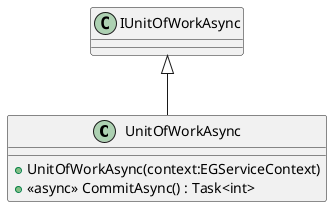 @startuml
class UnitOfWorkAsync {
    + UnitOfWorkAsync(context:EGServiceContext)
    + <<async>> CommitAsync() : Task<int>
}
IUnitOfWorkAsync <|-- UnitOfWorkAsync
@enduml
